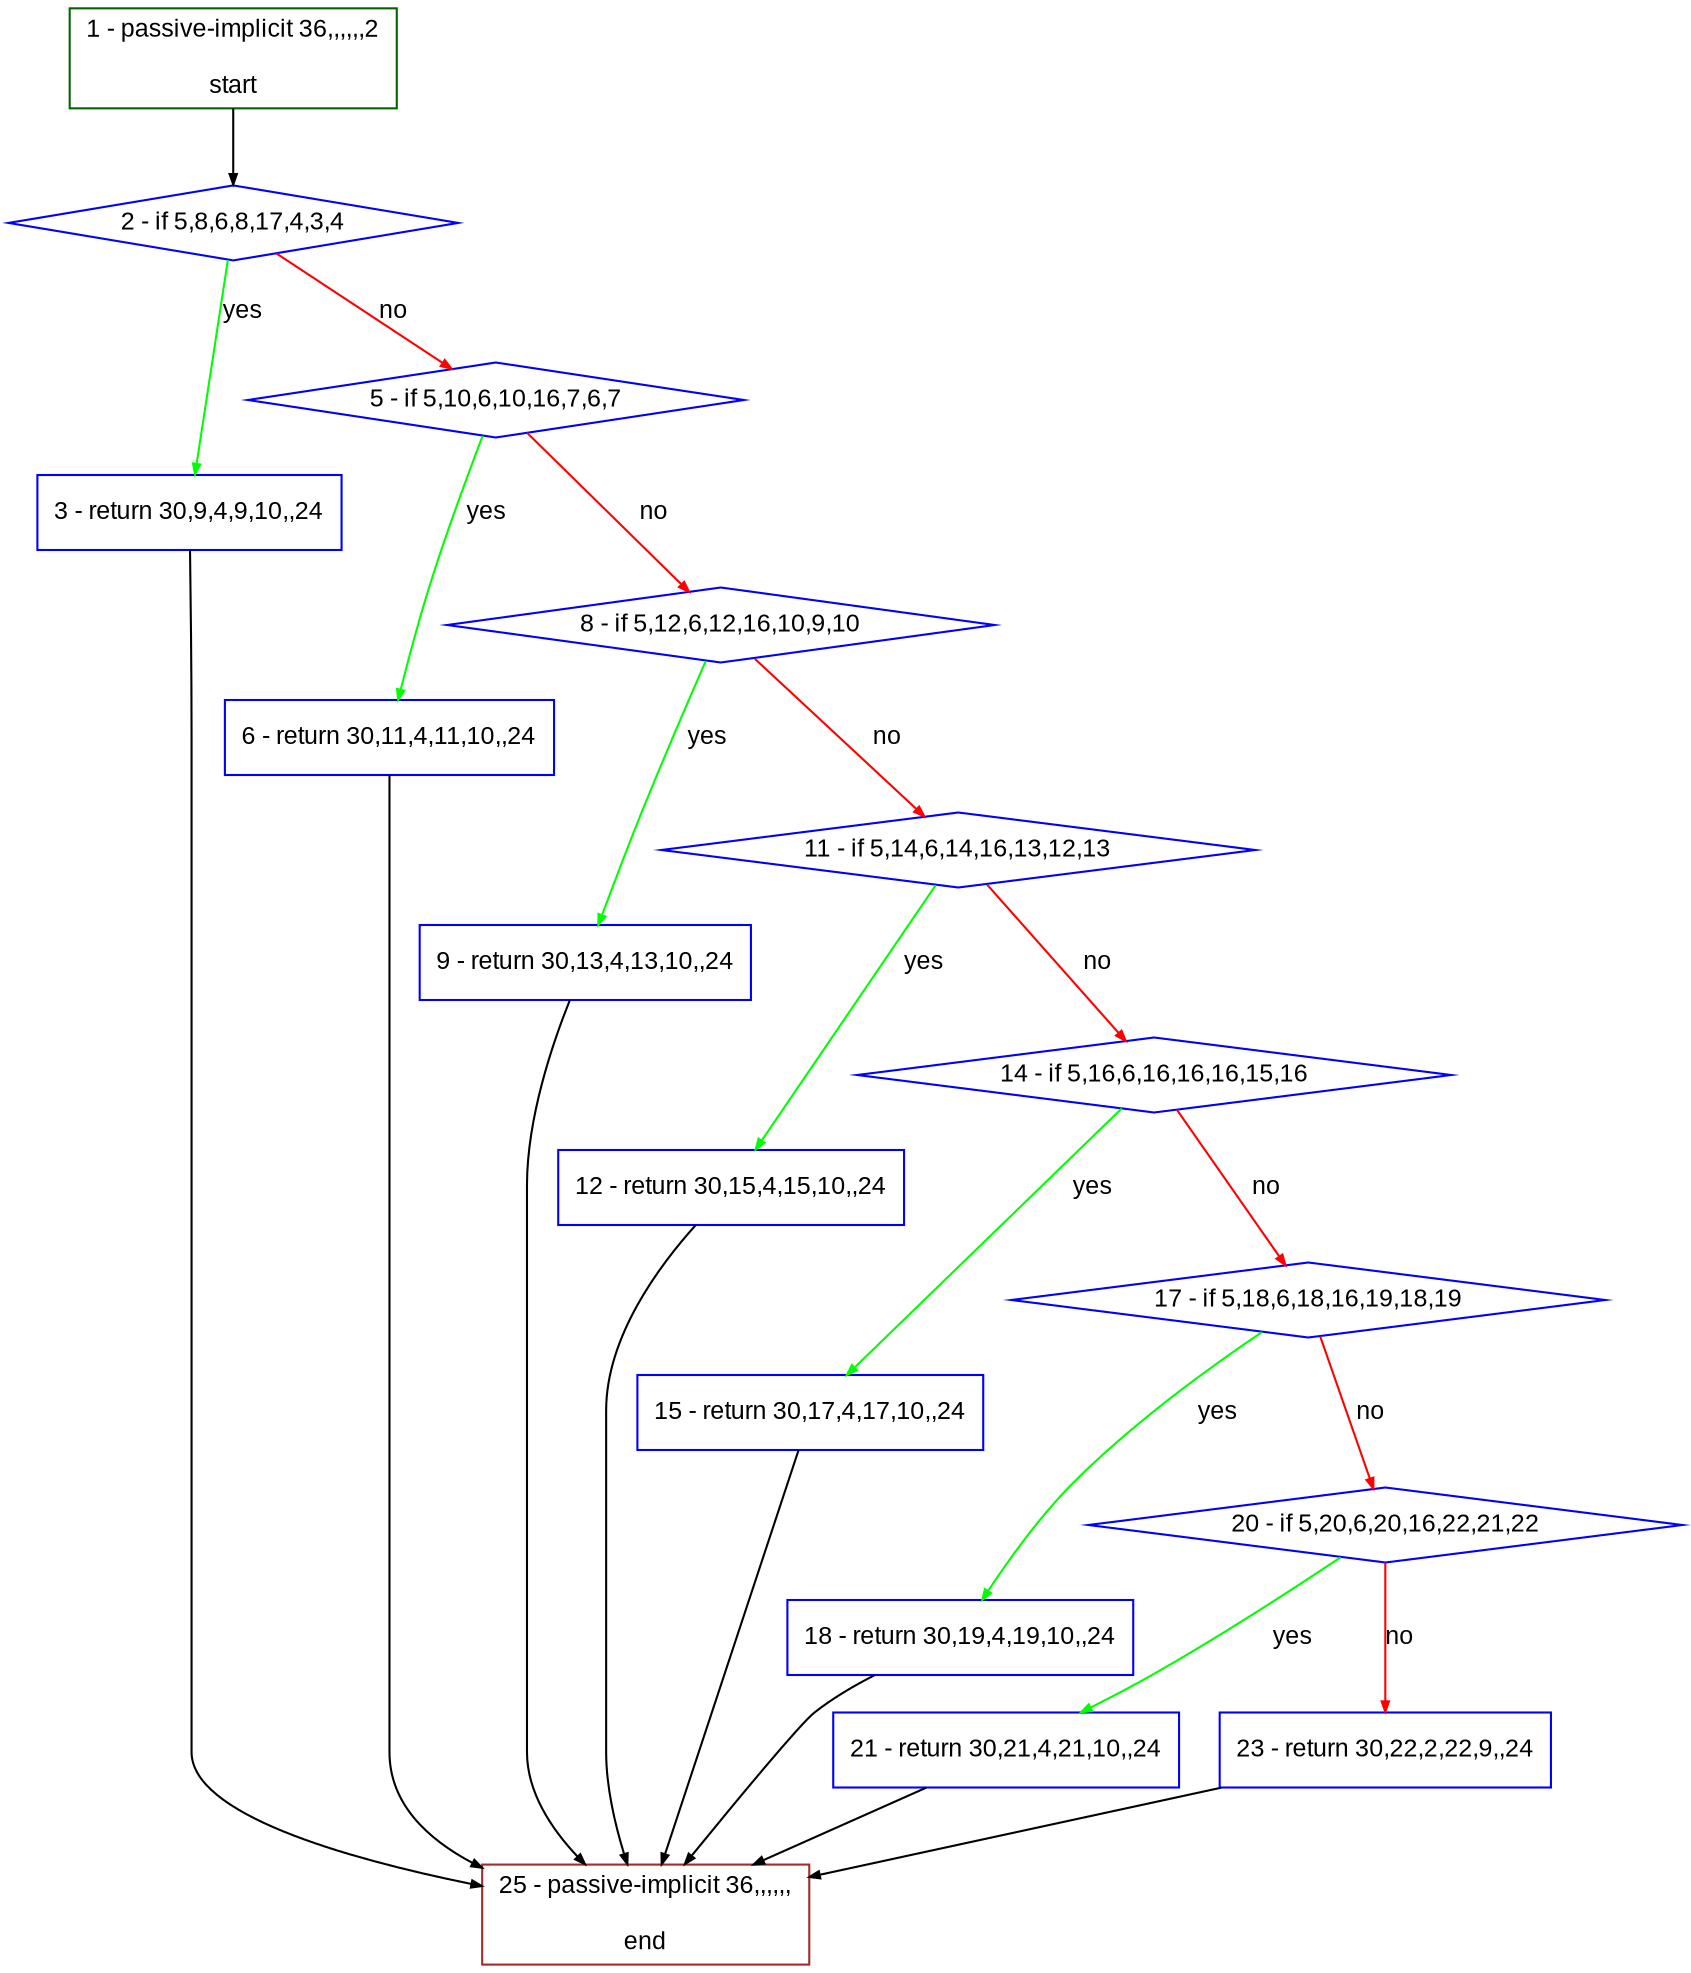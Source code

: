digraph "" {
  graph [bgcolor="white", fillcolor="#FFFFCC", pack="true", packmode="clust", fontname="Arial", label="", fontsize="12", compound="true", style="rounded,filled"];
  node [node_initialized="no", fillcolor="white", fontname="Arial", label="", color="grey", fontsize="12", fixedsize="false", compound="true", shape="rectangle", style="filled"];
  edge [arrowtail="none", lhead="", fontcolor="black", fontname="Arial", label="", color="black", fontsize="12", arrowhead="normal", arrowsize="0.5", compound="true", ltail="", dir="forward"];
  __N1 [fillcolor="#ffffff", label="2 - if 5,8,6,8,17,4,3,4", color="#0000ff", shape="diamond", style="filled"];
  __N2 [fillcolor="#ffffff", label="1 - passive-implicit 36,,,,,,2\n\nstart", color="#006400", shape="box", style="filled"];
  __N3 [fillcolor="#ffffff", label="3 - return 30,9,4,9,10,,24", color="#0000ff", shape="box", style="filled"];
  __N4 [fillcolor="#ffffff", label="5 - if 5,10,6,10,16,7,6,7", color="#0000ff", shape="diamond", style="filled"];
  __N5 [fillcolor="#ffffff", label="25 - passive-implicit 36,,,,,,\n\nend", color="#a52a2a", shape="box", style="filled"];
  __N6 [fillcolor="#ffffff", label="6 - return 30,11,4,11,10,,24", color="#0000ff", shape="box", style="filled"];
  __N7 [fillcolor="#ffffff", label="8 - if 5,12,6,12,16,10,9,10", color="#0000ff", shape="diamond", style="filled"];
  __N8 [fillcolor="#ffffff", label="9 - return 30,13,4,13,10,,24", color="#0000ff", shape="box", style="filled"];
  __N9 [fillcolor="#ffffff", label="11 - if 5,14,6,14,16,13,12,13", color="#0000ff", shape="diamond", style="filled"];
  __N10 [fillcolor="#ffffff", label="12 - return 30,15,4,15,10,,24", color="#0000ff", shape="box", style="filled"];
  __N11 [fillcolor="#ffffff", label="14 - if 5,16,6,16,16,16,15,16", color="#0000ff", shape="diamond", style="filled"];
  __N12 [fillcolor="#ffffff", label="15 - return 30,17,4,17,10,,24", color="#0000ff", shape="box", style="filled"];
  __N13 [fillcolor="#ffffff", label="17 - if 5,18,6,18,16,19,18,19", color="#0000ff", shape="diamond", style="filled"];
  __N14 [fillcolor="#ffffff", label="18 - return 30,19,4,19,10,,24", color="#0000ff", shape="box", style="filled"];
  __N15 [fillcolor="#ffffff", label="20 - if 5,20,6,20,16,22,21,22", color="#0000ff", shape="diamond", style="filled"];
  __N16 [fillcolor="#ffffff", label="21 - return 30,21,4,21,10,,24", color="#0000ff", shape="box", style="filled"];
  __N17 [fillcolor="#ffffff", label="23 - return 30,22,2,22,9,,24", color="#0000ff", shape="box", style="filled"];
  __N2 -> __N1 [arrowtail="none", color="#000000", label="", arrowhead="normal", dir="forward"];
  __N1 -> __N3 [arrowtail="none", color="#00ff00", label="yes", arrowhead="normal", dir="forward"];
  __N1 -> __N4 [arrowtail="none", color="#ff0000", label="no", arrowhead="normal", dir="forward"];
  __N3 -> __N5 [arrowtail="none", color="#000000", label="", arrowhead="normal", dir="forward"];
  __N4 -> __N6 [arrowtail="none", color="#00ff00", label="yes", arrowhead="normal", dir="forward"];
  __N4 -> __N7 [arrowtail="none", color="#ff0000", label="no", arrowhead="normal", dir="forward"];
  __N6 -> __N5 [arrowtail="none", color="#000000", label="", arrowhead="normal", dir="forward"];
  __N7 -> __N8 [arrowtail="none", color="#00ff00", label="yes", arrowhead="normal", dir="forward"];
  __N7 -> __N9 [arrowtail="none", color="#ff0000", label="no", arrowhead="normal", dir="forward"];
  __N8 -> __N5 [arrowtail="none", color="#000000", label="", arrowhead="normal", dir="forward"];
  __N9 -> __N10 [arrowtail="none", color="#00ff00", label="yes", arrowhead="normal", dir="forward"];
  __N9 -> __N11 [arrowtail="none", color="#ff0000", label="no", arrowhead="normal", dir="forward"];
  __N10 -> __N5 [arrowtail="none", color="#000000", label="", arrowhead="normal", dir="forward"];
  __N11 -> __N12 [arrowtail="none", color="#00ff00", label="yes", arrowhead="normal", dir="forward"];
  __N11 -> __N13 [arrowtail="none", color="#ff0000", label="no", arrowhead="normal", dir="forward"];
  __N12 -> __N5 [arrowtail="none", color="#000000", label="", arrowhead="normal", dir="forward"];
  __N13 -> __N14 [arrowtail="none", color="#00ff00", label="yes", arrowhead="normal", dir="forward"];
  __N13 -> __N15 [arrowtail="none", color="#ff0000", label="no", arrowhead="normal", dir="forward"];
  __N14 -> __N5 [arrowtail="none", color="#000000", label="", arrowhead="normal", dir="forward"];
  __N15 -> __N16 [arrowtail="none", color="#00ff00", label="yes", arrowhead="normal", dir="forward"];
  __N15 -> __N17 [arrowtail="none", color="#ff0000", label="no", arrowhead="normal", dir="forward"];
  __N16 -> __N5 [arrowtail="none", color="#000000", label="", arrowhead="normal", dir="forward"];
  __N17 -> __N5 [arrowtail="none", color="#000000", label="", arrowhead="normal", dir="forward"];
}
